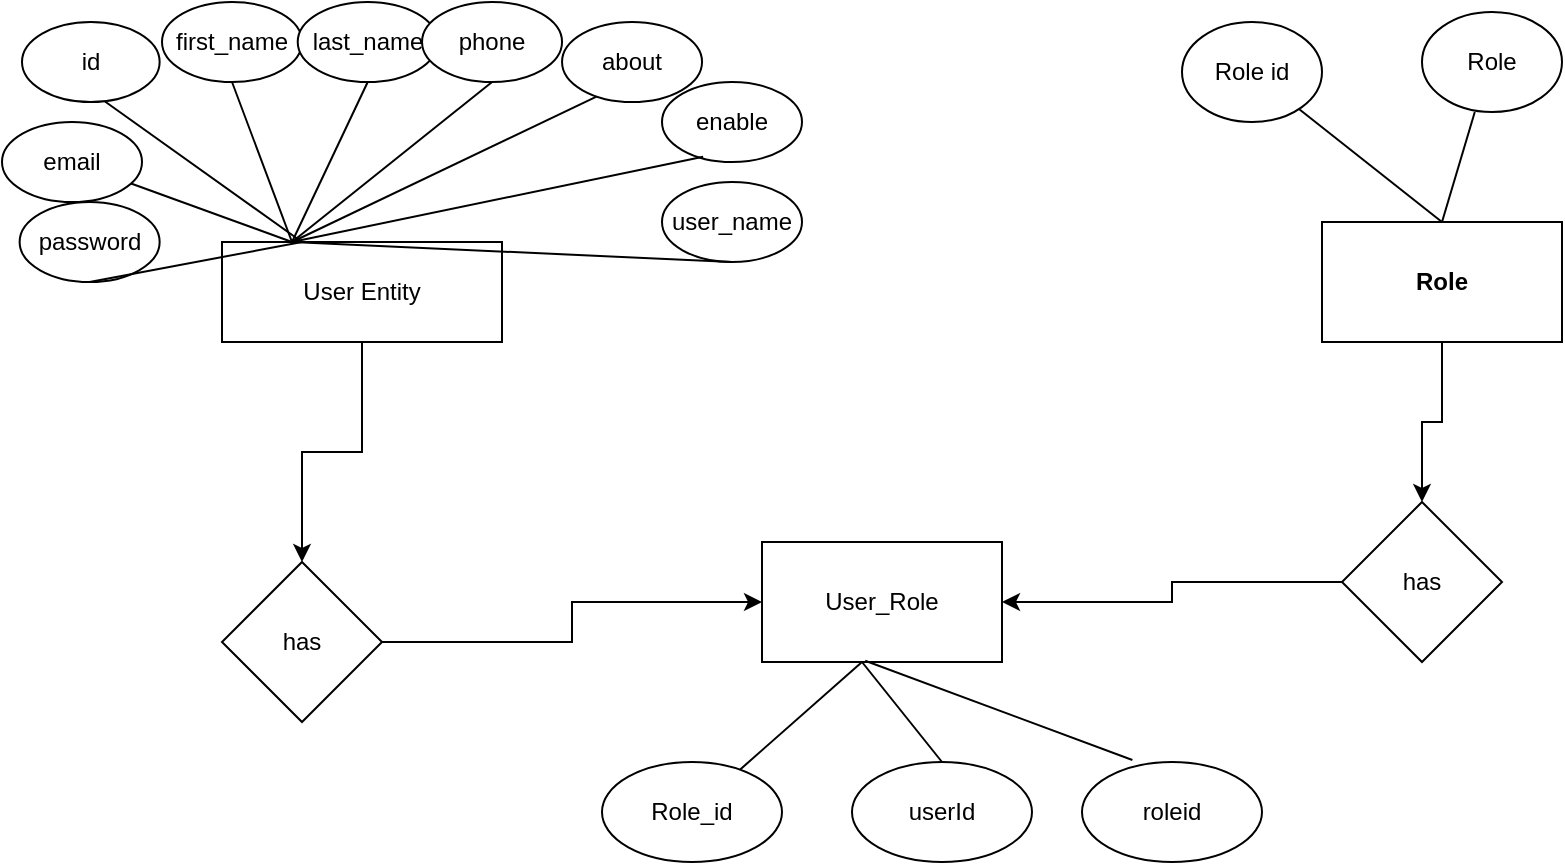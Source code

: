 <mxfile version="20.6.0" type="device"><diagram id="D4DXSzmLDVX8dV8vP1SG" name="Page-1"><mxGraphModel dx="1221" dy="639" grid="1" gridSize="10" guides="1" tooltips="1" connect="1" arrows="1" fold="1" page="1" pageScale="1" pageWidth="850" pageHeight="1100" math="0" shadow="0"><root><mxCell id="0"/><mxCell id="1" parent="0"/><mxCell id="BwvDrkR-bh1S1dzvBNVv-42" value="" style="edgeStyle=orthogonalEdgeStyle;rounded=0;orthogonalLoop=1;jettySize=auto;html=1;fontFamily=Helvetica;" edge="1" parent="1" source="BwvDrkR-bh1S1dzvBNVv-1" target="BwvDrkR-bh1S1dzvBNVv-41"><mxGeometry relative="1" as="geometry"/></mxCell><mxCell id="BwvDrkR-bh1S1dzvBNVv-1" value="User Entity" style="rounded=0;whiteSpace=wrap;html=1;fontFamily=Helvetica;" vertex="1" parent="1"><mxGeometry x="110" y="420" width="140" height="50" as="geometry"/></mxCell><mxCell id="BwvDrkR-bh1S1dzvBNVv-4" value="id" style="ellipse;whiteSpace=wrap;html=1;" vertex="1" parent="1"><mxGeometry x="10" y="310" width="68.82" height="40" as="geometry"/></mxCell><mxCell id="BwvDrkR-bh1S1dzvBNVv-5" value="" style="endArrow=none;html=1;rounded=0;entryX=0.603;entryY=0.993;entryDx=0;entryDy=0;entryPerimeter=0;" edge="1" parent="1" target="BwvDrkR-bh1S1dzvBNVv-4"><mxGeometry width="50" height="50" relative="1" as="geometry"><mxPoint x="150" y="420" as="sourcePoint"/><mxPoint x="241.18" y="590" as="targetPoint"/></mxGeometry></mxCell><mxCell id="BwvDrkR-bh1S1dzvBNVv-6" value="first_name" style="ellipse;whiteSpace=wrap;html=1;" vertex="1" parent="1"><mxGeometry x="80" y="300" width="70" height="40" as="geometry"/></mxCell><mxCell id="BwvDrkR-bh1S1dzvBNVv-7" value="" style="endArrow=none;html=1;rounded=0;entryX=0.5;entryY=1;entryDx=0;entryDy=0;exitX=0.25;exitY=0;exitDx=0;exitDy=0;" edge="1" parent="1" source="BwvDrkR-bh1S1dzvBNVv-1" target="BwvDrkR-bh1S1dzvBNVv-6"><mxGeometry width="50" height="50" relative="1" as="geometry"><mxPoint x="180" y="350" as="sourcePoint"/><mxPoint x="230" y="300" as="targetPoint"/></mxGeometry></mxCell><mxCell id="BwvDrkR-bh1S1dzvBNVv-10" value="last_name" style="ellipse;whiteSpace=wrap;html=1;" vertex="1" parent="1"><mxGeometry x="147.86" y="300" width="70" height="40" as="geometry"/></mxCell><mxCell id="BwvDrkR-bh1S1dzvBNVv-11" value="" style="endArrow=none;html=1;rounded=0;entryX=0.5;entryY=1;entryDx=0;entryDy=0;exitX=0.25;exitY=0;exitDx=0;exitDy=0;" edge="1" parent="1" target="BwvDrkR-bh1S1dzvBNVv-10" source="BwvDrkR-bh1S1dzvBNVv-1"><mxGeometry width="50" height="50" relative="1" as="geometry"><mxPoint x="140" y="410" as="sourcePoint"/><mxPoint x="297.86" y="300" as="targetPoint"/></mxGeometry></mxCell><mxCell id="BwvDrkR-bh1S1dzvBNVv-12" value="phone" style="ellipse;whiteSpace=wrap;html=1;" vertex="1" parent="1"><mxGeometry x="210.02" y="300" width="70" height="40" as="geometry"/></mxCell><mxCell id="BwvDrkR-bh1S1dzvBNVv-13" value="" style="endArrow=none;html=1;rounded=0;entryX=0.5;entryY=1;entryDx=0;entryDy=0;exitX=0.25;exitY=0;exitDx=0;exitDy=0;" edge="1" parent="1" target="BwvDrkR-bh1S1dzvBNVv-12" source="BwvDrkR-bh1S1dzvBNVv-1"><mxGeometry width="50" height="50" relative="1" as="geometry"><mxPoint x="140.0" y="420" as="sourcePoint"/><mxPoint x="360.02" y="300" as="targetPoint"/></mxGeometry></mxCell><mxCell id="BwvDrkR-bh1S1dzvBNVv-15" value="about" style="ellipse;whiteSpace=wrap;html=1;" vertex="1" parent="1"><mxGeometry x="280.02" y="310" width="70" height="40" as="geometry"/></mxCell><mxCell id="BwvDrkR-bh1S1dzvBNVv-16" value="" style="endArrow=none;html=1;rounded=0;entryX=0.246;entryY=0.932;entryDx=0;entryDy=0;exitX=0.25;exitY=0;exitDx=0;exitDy=0;entryPerimeter=0;" edge="1" parent="1" target="BwvDrkR-bh1S1dzvBNVv-15" source="BwvDrkR-bh1S1dzvBNVv-1"><mxGeometry width="50" height="50" relative="1" as="geometry"><mxPoint x="310.02" y="430" as="sourcePoint"/><mxPoint x="430.02" y="310" as="targetPoint"/></mxGeometry></mxCell><mxCell id="BwvDrkR-bh1S1dzvBNVv-17" value="enable" style="ellipse;whiteSpace=wrap;html=1;" vertex="1" parent="1"><mxGeometry x="330" y="340" width="70" height="40" as="geometry"/></mxCell><mxCell id="BwvDrkR-bh1S1dzvBNVv-18" value="" style="endArrow=none;html=1;rounded=0;entryX=0.294;entryY=0.935;entryDx=0;entryDy=0;exitX=0.25;exitY=0;exitDx=0;exitDy=0;entryPerimeter=0;" edge="1" parent="1" target="BwvDrkR-bh1S1dzvBNVv-17" source="BwvDrkR-bh1S1dzvBNVv-1"><mxGeometry width="50" height="50" relative="1" as="geometry"><mxPoint x="360" y="470" as="sourcePoint"/><mxPoint x="480" y="350" as="targetPoint"/></mxGeometry></mxCell><mxCell id="BwvDrkR-bh1S1dzvBNVv-19" value="email" style="ellipse;whiteSpace=wrap;html=1;" vertex="1" parent="1"><mxGeometry y="360" width="70" height="40" as="geometry"/></mxCell><mxCell id="BwvDrkR-bh1S1dzvBNVv-20" value="" style="endArrow=none;html=1;rounded=0;exitX=0.25;exitY=0;exitDx=0;exitDy=0;" edge="1" parent="1" target="BwvDrkR-bh1S1dzvBNVv-19" source="BwvDrkR-bh1S1dzvBNVv-1"><mxGeometry width="50" height="50" relative="1" as="geometry"><mxPoint x="110" y="420" as="sourcePoint"/><mxPoint x="150" y="360" as="targetPoint"/></mxGeometry></mxCell><mxCell id="BwvDrkR-bh1S1dzvBNVv-21" value="user_name" style="ellipse;whiteSpace=wrap;html=1;" vertex="1" parent="1"><mxGeometry x="330" y="390" width="70" height="40" as="geometry"/></mxCell><mxCell id="BwvDrkR-bh1S1dzvBNVv-22" value="" style="endArrow=none;html=1;rounded=0;entryX=0.5;entryY=1;entryDx=0;entryDy=0;exitX=0.25;exitY=0;exitDx=0;exitDy=0;" edge="1" parent="1" target="BwvDrkR-bh1S1dzvBNVv-21" source="BwvDrkR-bh1S1dzvBNVv-1"><mxGeometry width="50" height="50" relative="1" as="geometry"><mxPoint x="350" y="520" as="sourcePoint"/><mxPoint x="470" y="400" as="targetPoint"/></mxGeometry></mxCell><mxCell id="BwvDrkR-bh1S1dzvBNVv-23" value="password" style="ellipse;whiteSpace=wrap;html=1;" vertex="1" parent="1"><mxGeometry x="8.82" y="400" width="70" height="40" as="geometry"/></mxCell><mxCell id="BwvDrkR-bh1S1dzvBNVv-24" value="" style="endArrow=none;html=1;rounded=0;entryX=0.5;entryY=1;entryDx=0;entryDy=0;" edge="1" parent="1" target="BwvDrkR-bh1S1dzvBNVv-23"><mxGeometry width="50" height="50" relative="1" as="geometry"><mxPoint x="150" y="420" as="sourcePoint"/><mxPoint x="158.82" y="400" as="targetPoint"/></mxGeometry></mxCell><mxCell id="BwvDrkR-bh1S1dzvBNVv-46" value="" style="edgeStyle=orthogonalEdgeStyle;rounded=0;orthogonalLoop=1;jettySize=auto;html=1;fontFamily=Helvetica;" edge="1" parent="1" source="BwvDrkR-bh1S1dzvBNVv-26" target="BwvDrkR-bh1S1dzvBNVv-45"><mxGeometry relative="1" as="geometry"/></mxCell><mxCell id="BwvDrkR-bh1S1dzvBNVv-26" value="Role" style="rounded=0;whiteSpace=wrap;html=1;fontFamily=Helvetica;fontStyle=1" vertex="1" parent="1"><mxGeometry x="660" y="410" width="120" height="60" as="geometry"/></mxCell><mxCell id="BwvDrkR-bh1S1dzvBNVv-27" value="Role id" style="ellipse;whiteSpace=wrap;html=1;fontFamily=Helvetica;" vertex="1" parent="1"><mxGeometry x="590" y="310" width="70" height="50" as="geometry"/></mxCell><mxCell id="BwvDrkR-bh1S1dzvBNVv-28" value="Role" style="ellipse;whiteSpace=wrap;html=1;fontFamily=Helvetica;" vertex="1" parent="1"><mxGeometry x="710" y="305" width="70" height="50" as="geometry"/></mxCell><mxCell id="BwvDrkR-bh1S1dzvBNVv-29" value="" style="endArrow=none;html=1;rounded=0;fontFamily=Helvetica;exitX=0.5;exitY=0;exitDx=0;exitDy=0;" edge="1" parent="1" source="BwvDrkR-bh1S1dzvBNVv-26" target="BwvDrkR-bh1S1dzvBNVv-27"><mxGeometry width="50" height="50" relative="1" as="geometry"><mxPoint x="570" y="400" as="sourcePoint"/><mxPoint x="620" y="350" as="targetPoint"/></mxGeometry></mxCell><mxCell id="BwvDrkR-bh1S1dzvBNVv-30" value="" style="endArrow=none;html=1;rounded=0;fontFamily=Helvetica;entryX=0.377;entryY=1;entryDx=0;entryDy=0;entryPerimeter=0;exitX=0.5;exitY=0;exitDx=0;exitDy=0;" edge="1" parent="1" source="BwvDrkR-bh1S1dzvBNVv-26" target="BwvDrkR-bh1S1dzvBNVv-28"><mxGeometry width="50" height="50" relative="1" as="geometry"><mxPoint x="570" y="400" as="sourcePoint"/><mxPoint x="620" y="350" as="targetPoint"/></mxGeometry></mxCell><mxCell id="BwvDrkR-bh1S1dzvBNVv-32" value="User_Role" style="rounded=0;whiteSpace=wrap;html=1;fontFamily=Helvetica;" vertex="1" parent="1"><mxGeometry x="380" y="570" width="120" height="60" as="geometry"/></mxCell><mxCell id="BwvDrkR-bh1S1dzvBNVv-33" value="Role_id" style="ellipse;whiteSpace=wrap;html=1;fontFamily=Helvetica;" vertex="1" parent="1"><mxGeometry x="300" y="680" width="90" height="50" as="geometry"/></mxCell><mxCell id="BwvDrkR-bh1S1dzvBNVv-34" value="userId" style="ellipse;whiteSpace=wrap;html=1;fontFamily=Helvetica;" vertex="1" parent="1"><mxGeometry x="425" y="680" width="90" height="50" as="geometry"/></mxCell><mxCell id="BwvDrkR-bh1S1dzvBNVv-35" value="roleid" style="ellipse;whiteSpace=wrap;html=1;fontFamily=Helvetica;" vertex="1" parent="1"><mxGeometry x="540" y="680" width="90" height="50" as="geometry"/></mxCell><mxCell id="BwvDrkR-bh1S1dzvBNVv-36" value="" style="endArrow=none;html=1;rounded=0;fontFamily=Helvetica;" edge="1" parent="1" source="BwvDrkR-bh1S1dzvBNVv-33"><mxGeometry width="50" height="50" relative="1" as="geometry"><mxPoint x="375" y="680" as="sourcePoint"/><mxPoint x="430" y="630" as="targetPoint"/></mxGeometry></mxCell><mxCell id="BwvDrkR-bh1S1dzvBNVv-37" value="" style="endArrow=none;html=1;rounded=0;fontFamily=Helvetica;exitX=0.5;exitY=0;exitDx=0;exitDy=0;" edge="1" parent="1" source="BwvDrkR-bh1S1dzvBNVv-34"><mxGeometry width="50" height="50" relative="1" as="geometry"><mxPoint x="430" y="690" as="sourcePoint"/><mxPoint x="430" y="630" as="targetPoint"/></mxGeometry></mxCell><mxCell id="BwvDrkR-bh1S1dzvBNVv-40" value="" style="endArrow=none;html=1;rounded=0;fontFamily=Helvetica;entryX=0.43;entryY=0.99;entryDx=0;entryDy=0;entryPerimeter=0;exitX=0.28;exitY=-0.02;exitDx=0;exitDy=0;exitPerimeter=0;" edge="1" parent="1" source="BwvDrkR-bh1S1dzvBNVv-35" target="BwvDrkR-bh1S1dzvBNVv-32"><mxGeometry width="50" height="50" relative="1" as="geometry"><mxPoint x="570" y="700" as="sourcePoint"/><mxPoint x="620" y="650" as="targetPoint"/></mxGeometry></mxCell><mxCell id="BwvDrkR-bh1S1dzvBNVv-43" style="edgeStyle=orthogonalEdgeStyle;rounded=0;orthogonalLoop=1;jettySize=auto;html=1;fontFamily=Helvetica;" edge="1" parent="1" source="BwvDrkR-bh1S1dzvBNVv-41" target="BwvDrkR-bh1S1dzvBNVv-32"><mxGeometry relative="1" as="geometry"/></mxCell><mxCell id="BwvDrkR-bh1S1dzvBNVv-41" value="has" style="rhombus;whiteSpace=wrap;html=1;fontFamily=Helvetica;" vertex="1" parent="1"><mxGeometry x="110" y="580" width="80" height="80" as="geometry"/></mxCell><mxCell id="BwvDrkR-bh1S1dzvBNVv-47" style="edgeStyle=orthogonalEdgeStyle;rounded=0;orthogonalLoop=1;jettySize=auto;html=1;entryX=1;entryY=0.5;entryDx=0;entryDy=0;fontFamily=Helvetica;" edge="1" parent="1" source="BwvDrkR-bh1S1dzvBNVv-45" target="BwvDrkR-bh1S1dzvBNVv-32"><mxGeometry relative="1" as="geometry"/></mxCell><mxCell id="BwvDrkR-bh1S1dzvBNVv-45" value="has" style="rhombus;whiteSpace=wrap;html=1;fontFamily=Helvetica;" vertex="1" parent="1"><mxGeometry x="670" y="550" width="80" height="80" as="geometry"/></mxCell></root></mxGraphModel></diagram></mxfile>